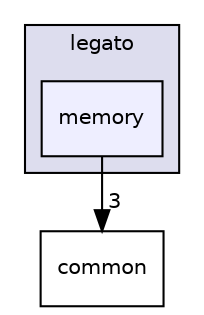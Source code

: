 digraph "C:/Harmony3/gfx/middleware/legato/library/src/gfx/legato/memory" {
  compound=true
  node [ fontsize="10", fontname="Helvetica"];
  edge [ labelfontsize="10", labelfontname="Helvetica"];
  subgraph clusterdir_35ffb77fc2d7021c49b72bf388ac031b {
    graph [ bgcolor="#ddddee", pencolor="black", label="legato" fontname="Helvetica", fontsize="10", URL="dir_35ffb77fc2d7021c49b72bf388ac031b.html"]
  dir_870591bf2aecf39269e187cdef73bf6e [shape=box, label="memory", style="filled", fillcolor="#eeeeff", pencolor="black", URL="dir_870591bf2aecf39269e187cdef73bf6e.html"];
  }
  dir_fa88ddc64ba904bf53a6551717c775a1 [shape=box label="common" URL="dir_fa88ddc64ba904bf53a6551717c775a1.html"];
  dir_870591bf2aecf39269e187cdef73bf6e->dir_fa88ddc64ba904bf53a6551717c775a1 [headlabel="3", labeldistance=1.5 headhref="dir_000059_000051.html"];
}
